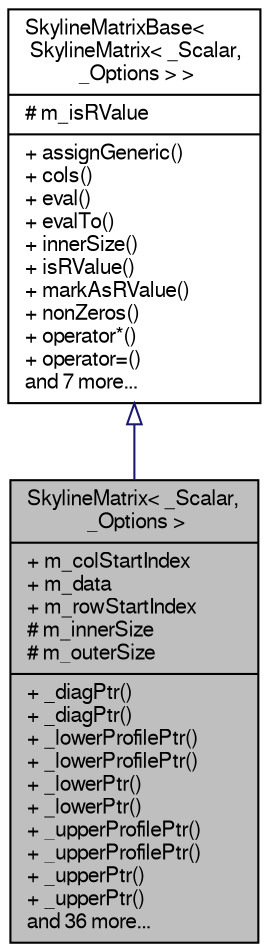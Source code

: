 digraph "SkylineMatrix&lt; _Scalar, _Options &gt;"
{
  edge [fontname="FreeSans",fontsize="10",labelfontname="FreeSans",labelfontsize="10"];
  node [fontname="FreeSans",fontsize="10",shape=record];
  Node1 [label="{SkylineMatrix\< _Scalar,\l _Options \>\n|+ m_colStartIndex\l+ m_data\l+ m_rowStartIndex\l# m_innerSize\l# m_outerSize\l|+ _diagPtr()\l+ _diagPtr()\l+ _lowerProfilePtr()\l+ _lowerProfilePtr()\l+ _lowerPtr()\l+ _lowerPtr()\l+ _upperProfilePtr()\l+ _upperProfilePtr()\l+ _upperPtr()\l+ _upperPtr()\land 36 more...\l}",height=0.2,width=0.4,color="black", fillcolor="grey75", style="filled" fontcolor="black"];
  Node2 -> Node1 [dir="back",color="midnightblue",fontsize="10",style="solid",arrowtail="onormal",fontname="FreeSans"];
  Node2 [label="{SkylineMatrixBase\<\l SkylineMatrix\< _Scalar,\l _Options \> \>\n|# m_isRValue\l|+ assignGeneric()\l+ cols()\l+ eval()\l+ evalTo()\l+ innerSize()\l+ isRValue()\l+ markAsRValue()\l+ nonZeros()\l+ operator*()\l+ operator=()\land 7 more...\l}",height=0.2,width=0.4,color="black", fillcolor="white", style="filled",URL="$classEigen_1_1SkylineMatrixBase.html"];
}
